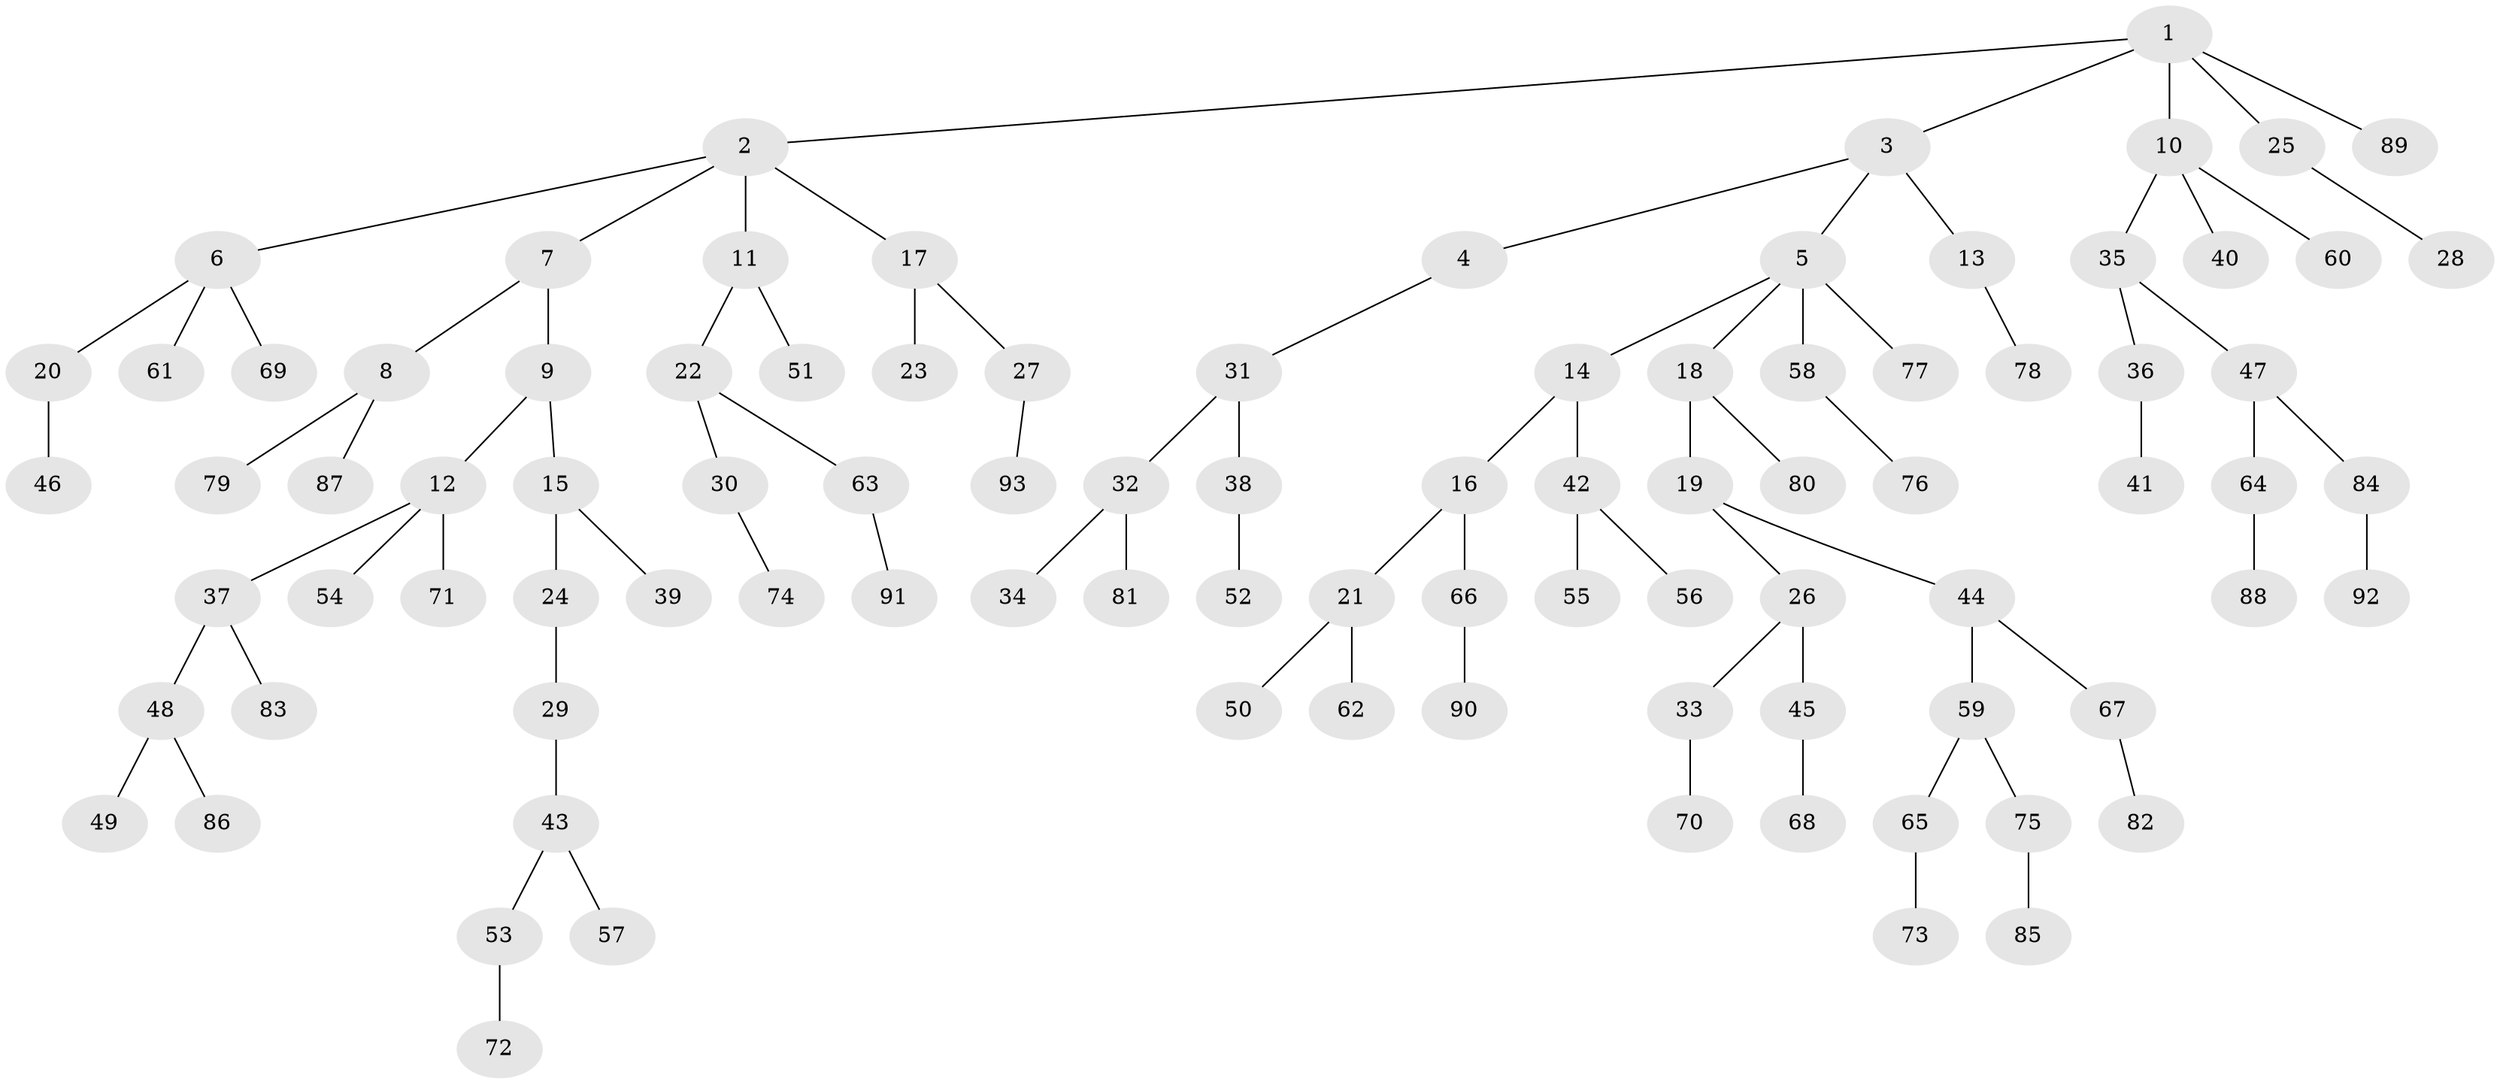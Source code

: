 // coarse degree distribution, {9: 0.029411764705882353, 6: 0.029411764705882353, 2: 0.11764705882352941, 8: 0.029411764705882353, 1: 0.7058823529411765, 4: 0.058823529411764705, 3: 0.029411764705882353}
// Generated by graph-tools (version 1.1) at 2025/19/03/04/25 18:19:10]
// undirected, 93 vertices, 92 edges
graph export_dot {
graph [start="1"]
  node [color=gray90,style=filled];
  1;
  2;
  3;
  4;
  5;
  6;
  7;
  8;
  9;
  10;
  11;
  12;
  13;
  14;
  15;
  16;
  17;
  18;
  19;
  20;
  21;
  22;
  23;
  24;
  25;
  26;
  27;
  28;
  29;
  30;
  31;
  32;
  33;
  34;
  35;
  36;
  37;
  38;
  39;
  40;
  41;
  42;
  43;
  44;
  45;
  46;
  47;
  48;
  49;
  50;
  51;
  52;
  53;
  54;
  55;
  56;
  57;
  58;
  59;
  60;
  61;
  62;
  63;
  64;
  65;
  66;
  67;
  68;
  69;
  70;
  71;
  72;
  73;
  74;
  75;
  76;
  77;
  78;
  79;
  80;
  81;
  82;
  83;
  84;
  85;
  86;
  87;
  88;
  89;
  90;
  91;
  92;
  93;
  1 -- 2;
  1 -- 3;
  1 -- 10;
  1 -- 25;
  1 -- 89;
  2 -- 6;
  2 -- 7;
  2 -- 11;
  2 -- 17;
  3 -- 4;
  3 -- 5;
  3 -- 13;
  4 -- 31;
  5 -- 14;
  5 -- 18;
  5 -- 58;
  5 -- 77;
  6 -- 20;
  6 -- 61;
  6 -- 69;
  7 -- 8;
  7 -- 9;
  8 -- 79;
  8 -- 87;
  9 -- 12;
  9 -- 15;
  10 -- 35;
  10 -- 40;
  10 -- 60;
  11 -- 22;
  11 -- 51;
  12 -- 37;
  12 -- 54;
  12 -- 71;
  13 -- 78;
  14 -- 16;
  14 -- 42;
  15 -- 24;
  15 -- 39;
  16 -- 21;
  16 -- 66;
  17 -- 23;
  17 -- 27;
  18 -- 19;
  18 -- 80;
  19 -- 26;
  19 -- 44;
  20 -- 46;
  21 -- 50;
  21 -- 62;
  22 -- 30;
  22 -- 63;
  24 -- 29;
  25 -- 28;
  26 -- 33;
  26 -- 45;
  27 -- 93;
  29 -- 43;
  30 -- 74;
  31 -- 32;
  31 -- 38;
  32 -- 34;
  32 -- 81;
  33 -- 70;
  35 -- 36;
  35 -- 47;
  36 -- 41;
  37 -- 48;
  37 -- 83;
  38 -- 52;
  42 -- 55;
  42 -- 56;
  43 -- 53;
  43 -- 57;
  44 -- 59;
  44 -- 67;
  45 -- 68;
  47 -- 64;
  47 -- 84;
  48 -- 49;
  48 -- 86;
  53 -- 72;
  58 -- 76;
  59 -- 65;
  59 -- 75;
  63 -- 91;
  64 -- 88;
  65 -- 73;
  66 -- 90;
  67 -- 82;
  75 -- 85;
  84 -- 92;
}
